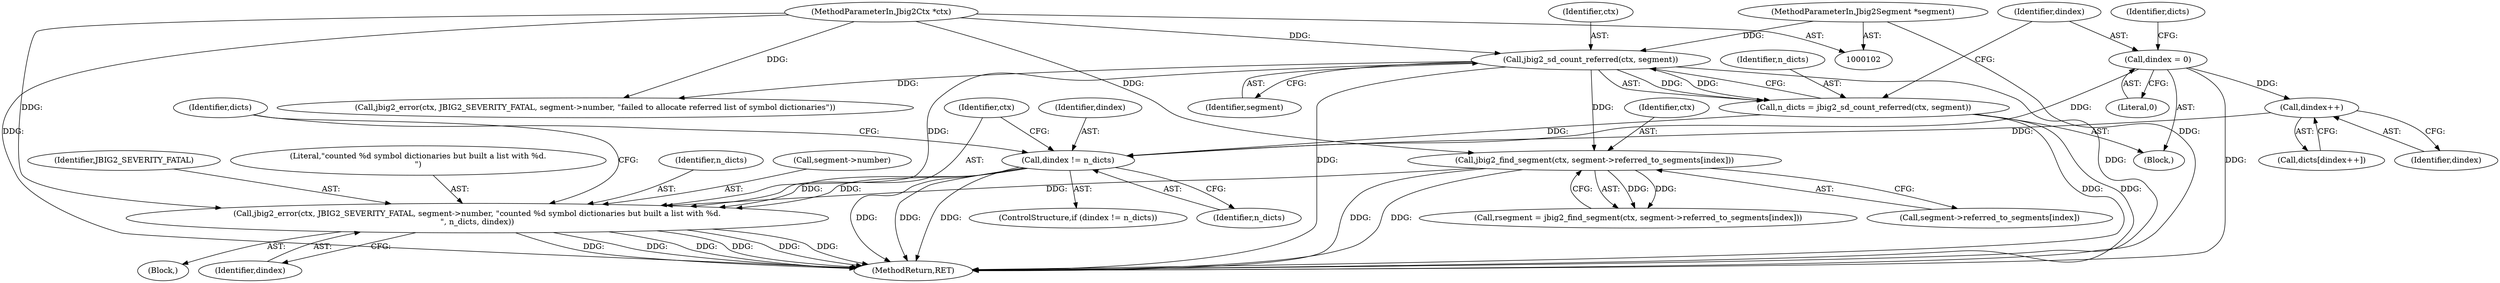 digraph "0_ghostscript_e698d5c11d27212aa1098bc5b1673a3378563092_15@pointer" {
"1000205" [label="(Call,jbig2_error(ctx, JBIG2_SEVERITY_FATAL, segment->number, \"counted %d symbol dictionaries but built a list with %d.\n\", n_dicts, dindex))"];
"1000147" [label="(Call,jbig2_find_segment(ctx, segment->referred_to_segments[index]))"];
"1000112" [label="(Call,jbig2_sd_count_referred(ctx, segment))"];
"1000103" [label="(MethodParameterIn,Jbig2Ctx *ctx)"];
"1000104" [label="(MethodParameterIn,Jbig2Segment *segment)"];
"1000201" [label="(Call,dindex != n_dicts)"];
"1000116" [label="(Call,dindex = 0)"];
"1000193" [label="(Call,dindex++)"];
"1000110" [label="(Call,n_dicts = jbig2_sd_count_referred(ctx, segment))"];
"1000213" [label="(Identifier,dindex)"];
"1000200" [label="(ControlStructure,if (dindex != n_dicts))"];
"1000113" [label="(Identifier,ctx)"];
"1000205" [label="(Call,jbig2_error(ctx, JBIG2_SEVERITY_FATAL, segment->number, \"counted %d symbol dictionaries but built a list with %d.\n\", n_dicts, dindex))"];
"1000104" [label="(MethodParameterIn,Jbig2Segment *segment)"];
"1000105" [label="(Block,)"];
"1000116" [label="(Call,dindex = 0)"];
"1000194" [label="(Identifier,dindex)"];
"1000145" [label="(Call,rsegment = jbig2_find_segment(ctx, segment->referred_to_segments[index]))"];
"1000124" [label="(Call,jbig2_error(ctx, JBIG2_SEVERITY_FATAL, segment->number, \"failed to allocate referred list of symbol dictionaries\"))"];
"1000191" [label="(Call,dicts[dindex++])"];
"1000103" [label="(MethodParameterIn,Jbig2Ctx *ctx)"];
"1000201" [label="(Call,dindex != n_dicts)"];
"1000147" [label="(Call,jbig2_find_segment(ctx, segment->referred_to_segments[index]))"];
"1000148" [label="(Identifier,ctx)"];
"1000110" [label="(Call,n_dicts = jbig2_sd_count_referred(ctx, segment))"];
"1000121" [label="(Identifier,dicts)"];
"1000215" [label="(Identifier,dicts)"];
"1000111" [label="(Identifier,n_dicts)"];
"1000117" [label="(Identifier,dindex)"];
"1000207" [label="(Identifier,JBIG2_SEVERITY_FATAL)"];
"1000202" [label="(Identifier,dindex)"];
"1000149" [label="(Call,segment->referred_to_segments[index])"];
"1000193" [label="(Call,dindex++)"];
"1000212" [label="(Identifier,n_dicts)"];
"1000114" [label="(Identifier,segment)"];
"1000208" [label="(Call,segment->number)"];
"1000112" [label="(Call,jbig2_sd_count_referred(ctx, segment))"];
"1000203" [label="(Identifier,n_dicts)"];
"1000216" [label="(MethodReturn,RET)"];
"1000118" [label="(Literal,0)"];
"1000206" [label="(Identifier,ctx)"];
"1000204" [label="(Block,)"];
"1000211" [label="(Literal,\"counted %d symbol dictionaries but built a list with %d.\n\")"];
"1000205" -> "1000204"  [label="AST: "];
"1000205" -> "1000213"  [label="CFG: "];
"1000206" -> "1000205"  [label="AST: "];
"1000207" -> "1000205"  [label="AST: "];
"1000208" -> "1000205"  [label="AST: "];
"1000211" -> "1000205"  [label="AST: "];
"1000212" -> "1000205"  [label="AST: "];
"1000213" -> "1000205"  [label="AST: "];
"1000215" -> "1000205"  [label="CFG: "];
"1000205" -> "1000216"  [label="DDG: "];
"1000205" -> "1000216"  [label="DDG: "];
"1000205" -> "1000216"  [label="DDG: "];
"1000205" -> "1000216"  [label="DDG: "];
"1000205" -> "1000216"  [label="DDG: "];
"1000205" -> "1000216"  [label="DDG: "];
"1000147" -> "1000205"  [label="DDG: "];
"1000112" -> "1000205"  [label="DDG: "];
"1000103" -> "1000205"  [label="DDG: "];
"1000201" -> "1000205"  [label="DDG: "];
"1000201" -> "1000205"  [label="DDG: "];
"1000147" -> "1000145"  [label="AST: "];
"1000147" -> "1000149"  [label="CFG: "];
"1000148" -> "1000147"  [label="AST: "];
"1000149" -> "1000147"  [label="AST: "];
"1000145" -> "1000147"  [label="CFG: "];
"1000147" -> "1000216"  [label="DDG: "];
"1000147" -> "1000216"  [label="DDG: "];
"1000147" -> "1000145"  [label="DDG: "];
"1000147" -> "1000145"  [label="DDG: "];
"1000112" -> "1000147"  [label="DDG: "];
"1000103" -> "1000147"  [label="DDG: "];
"1000112" -> "1000110"  [label="AST: "];
"1000112" -> "1000114"  [label="CFG: "];
"1000113" -> "1000112"  [label="AST: "];
"1000114" -> "1000112"  [label="AST: "];
"1000110" -> "1000112"  [label="CFG: "];
"1000112" -> "1000216"  [label="DDG: "];
"1000112" -> "1000216"  [label="DDG: "];
"1000112" -> "1000110"  [label="DDG: "];
"1000112" -> "1000110"  [label="DDG: "];
"1000103" -> "1000112"  [label="DDG: "];
"1000104" -> "1000112"  [label="DDG: "];
"1000112" -> "1000124"  [label="DDG: "];
"1000103" -> "1000102"  [label="AST: "];
"1000103" -> "1000216"  [label="DDG: "];
"1000103" -> "1000124"  [label="DDG: "];
"1000104" -> "1000102"  [label="AST: "];
"1000104" -> "1000216"  [label="DDG: "];
"1000201" -> "1000200"  [label="AST: "];
"1000201" -> "1000203"  [label="CFG: "];
"1000202" -> "1000201"  [label="AST: "];
"1000203" -> "1000201"  [label="AST: "];
"1000206" -> "1000201"  [label="CFG: "];
"1000215" -> "1000201"  [label="CFG: "];
"1000201" -> "1000216"  [label="DDG: "];
"1000201" -> "1000216"  [label="DDG: "];
"1000201" -> "1000216"  [label="DDG: "];
"1000116" -> "1000201"  [label="DDG: "];
"1000193" -> "1000201"  [label="DDG: "];
"1000110" -> "1000201"  [label="DDG: "];
"1000116" -> "1000105"  [label="AST: "];
"1000116" -> "1000118"  [label="CFG: "];
"1000117" -> "1000116"  [label="AST: "];
"1000118" -> "1000116"  [label="AST: "];
"1000121" -> "1000116"  [label="CFG: "];
"1000116" -> "1000216"  [label="DDG: "];
"1000116" -> "1000193"  [label="DDG: "];
"1000193" -> "1000191"  [label="AST: "];
"1000193" -> "1000194"  [label="CFG: "];
"1000194" -> "1000193"  [label="AST: "];
"1000191" -> "1000193"  [label="CFG: "];
"1000110" -> "1000105"  [label="AST: "];
"1000111" -> "1000110"  [label="AST: "];
"1000117" -> "1000110"  [label="CFG: "];
"1000110" -> "1000216"  [label="DDG: "];
"1000110" -> "1000216"  [label="DDG: "];
}

